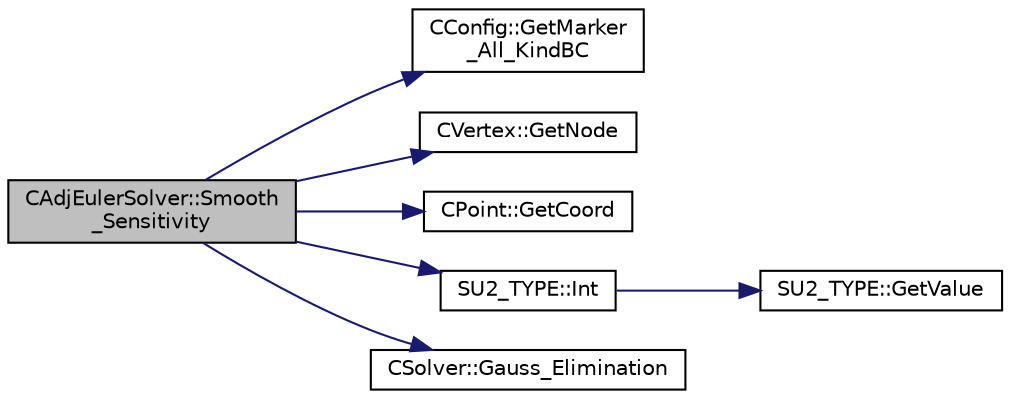 digraph "CAdjEulerSolver::Smooth_Sensitivity"
{
  edge [fontname="Helvetica",fontsize="10",labelfontname="Helvetica",labelfontsize="10"];
  node [fontname="Helvetica",fontsize="10",shape=record];
  rankdir="LR";
  Node1378 [label="CAdjEulerSolver::Smooth\l_Sensitivity",height=0.2,width=0.4,color="black", fillcolor="grey75", style="filled", fontcolor="black"];
  Node1378 -> Node1379 [color="midnightblue",fontsize="10",style="solid",fontname="Helvetica"];
  Node1379 [label="CConfig::GetMarker\l_All_KindBC",height=0.2,width=0.4,color="black", fillcolor="white", style="filled",URL="$class_c_config.html#a57d43acc1457d2d27095ce006218862e",tooltip="Get the kind of boundary for each marker. "];
  Node1378 -> Node1380 [color="midnightblue",fontsize="10",style="solid",fontname="Helvetica"];
  Node1380 [label="CVertex::GetNode",height=0.2,width=0.4,color="black", fillcolor="white", style="filled",URL="$class_c_vertex.html#a95c513bf927464157ed96b6c79779a1f",tooltip="Get the node of the vertex. "];
  Node1378 -> Node1381 [color="midnightblue",fontsize="10",style="solid",fontname="Helvetica"];
  Node1381 [label="CPoint::GetCoord",height=0.2,width=0.4,color="black", fillcolor="white", style="filled",URL="$class_c_point.html#a95fe081d22e96e190cb3edcbf0d6525f",tooltip="Get the coordinates dor the control volume. "];
  Node1378 -> Node1382 [color="midnightblue",fontsize="10",style="solid",fontname="Helvetica"];
  Node1382 [label="SU2_TYPE::Int",height=0.2,width=0.4,color="black", fillcolor="white", style="filled",URL="$namespace_s_u2___t_y_p_e.html#a6b48817766d8a6486caa2807a52f6bae",tooltip="Casts the primitive value to int (uses GetValue, already implemented for each type). "];
  Node1382 -> Node1383 [color="midnightblue",fontsize="10",style="solid",fontname="Helvetica"];
  Node1383 [label="SU2_TYPE::GetValue",height=0.2,width=0.4,color="black", fillcolor="white", style="filled",URL="$namespace_s_u2___t_y_p_e.html#a0ed43473f5a450ce028d088427bf10cb",tooltip="Get the (primitive) value of the datatype (needs to be implemented for each new type). "];
  Node1378 -> Node1384 [color="midnightblue",fontsize="10",style="solid",fontname="Helvetica"];
  Node1384 [label="CSolver::Gauss_Elimination",height=0.2,width=0.4,color="black", fillcolor="white", style="filled",URL="$class_c_solver.html#aedaa21eacd9aa0b206272d35ca26e651",tooltip="Gauss method for solving a linear system. "];
}
